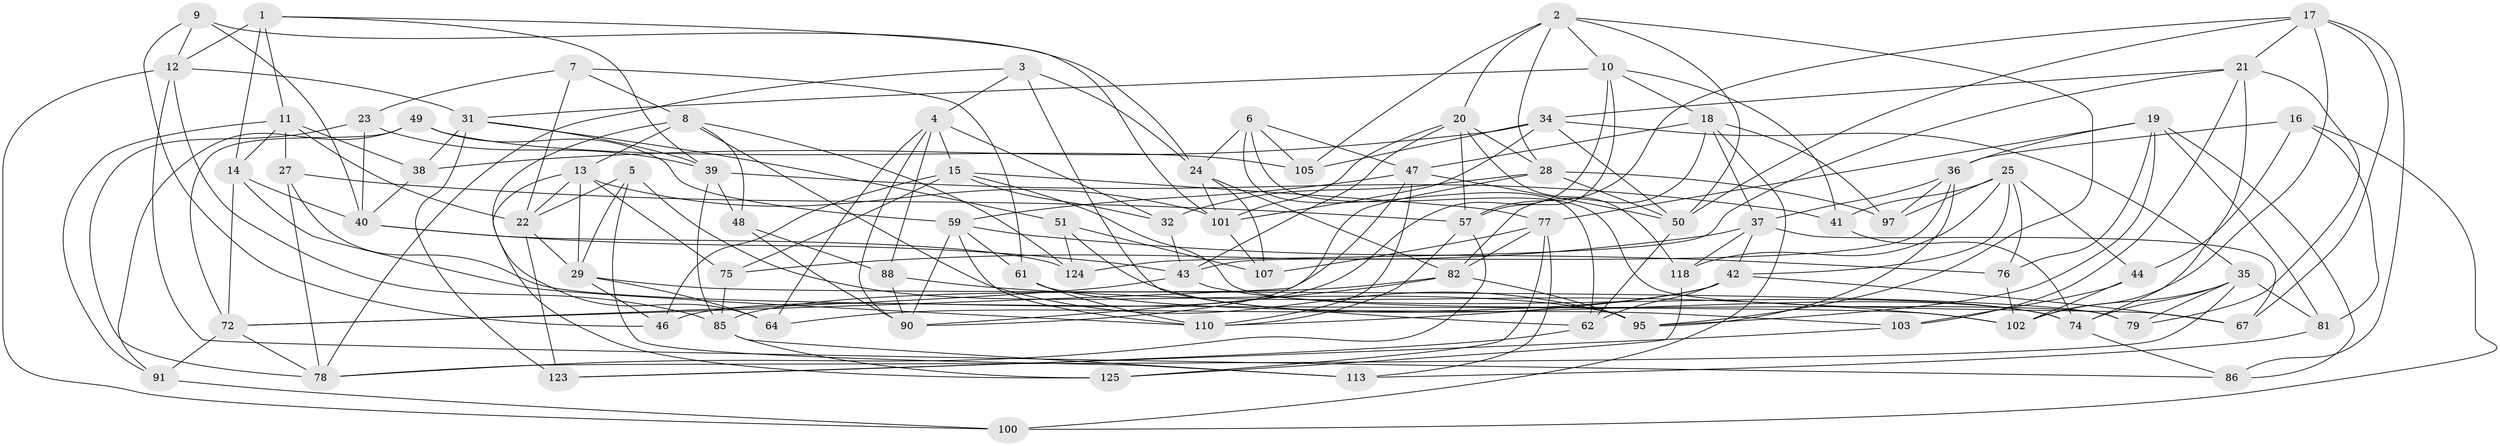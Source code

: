 // original degree distribution, {4: 1.0}
// Generated by graph-tools (version 1.1) at 2025/42/03/06/25 10:42:19]
// undirected, 81 vertices, 206 edges
graph export_dot {
graph [start="1"]
  node [color=gray90,style=filled];
  1 [super="+58"];
  2 [super="+55"];
  3;
  4 [super="+99"];
  5;
  6 [super="+53"];
  7;
  8 [super="+26"];
  9;
  10 [super="+68"];
  11 [super="+33"];
  12 [super="+73"];
  13 [super="+98"];
  14 [super="+83"];
  15 [super="+127"];
  16;
  17 [super="+52"];
  18 [super="+30"];
  19 [super="+109"];
  20 [super="+96"];
  21 [super="+93"];
  22 [super="+56"];
  23;
  24 [super="+45"];
  25 [super="+104"];
  27;
  28 [super="+70"];
  29 [super="+106"];
  31 [super="+115"];
  32;
  34 [super="+80"];
  35 [super="+60"];
  36 [super="+71"];
  37 [super="+120"];
  38;
  39 [super="+92"];
  40 [super="+54"];
  41;
  42 [super="+119"];
  43 [super="+126"];
  44;
  46;
  47 [super="+66"];
  48;
  49;
  50 [super="+69"];
  51;
  57 [super="+94"];
  59 [super="+65"];
  61;
  62 [super="+63"];
  64;
  67;
  72 [super="+108"];
  74 [super="+84"];
  75;
  76;
  77 [super="+117"];
  78 [super="+89"];
  79;
  81;
  82 [super="+121"];
  85 [super="+87"];
  86;
  88;
  90 [super="+112"];
  91;
  95 [super="+116"];
  97;
  100;
  101 [super="+122"];
  102 [super="+111"];
  103;
  105;
  107;
  110 [super="+114"];
  113;
  118;
  123;
  124;
  125;
  1 -- 11;
  1 -- 12;
  1 -- 14 [weight=2];
  1 -- 39;
  1 -- 101;
  2 -- 28;
  2 -- 10;
  2 -- 95;
  2 -- 105;
  2 -- 20;
  2 -- 50;
  3 -- 4;
  3 -- 24;
  3 -- 78;
  3 -- 62;
  4 -- 32;
  4 -- 90;
  4 -- 64;
  4 -- 88;
  4 -- 15;
  5 -- 113;
  5 -- 22;
  5 -- 29;
  5 -- 95;
  6 -- 67;
  6 -- 105;
  6 -- 62 [weight=2];
  6 -- 24;
  6 -- 47;
  7 -- 8;
  7 -- 61;
  7 -- 23;
  7 -- 22;
  8 -- 124;
  8 -- 64;
  8 -- 48;
  8 -- 13;
  8 -- 95;
  9 -- 12;
  9 -- 46;
  9 -- 40;
  9 -- 24;
  10 -- 41;
  10 -- 18;
  10 -- 57;
  10 -- 46;
  10 -- 31;
  11 -- 38;
  11 -- 27;
  11 -- 91;
  11 -- 14;
  11 -- 22;
  12 -- 31;
  12 -- 85;
  12 -- 100;
  12 -- 86;
  13 -- 29;
  13 -- 22;
  13 -- 125;
  13 -- 101;
  13 -- 75;
  14 -- 72;
  14 -- 40;
  14 -- 110;
  15 -- 79;
  15 -- 77;
  15 -- 32;
  15 -- 75;
  15 -- 46;
  16 -- 36;
  16 -- 81;
  16 -- 44;
  16 -- 100;
  17 -- 102;
  17 -- 67;
  17 -- 21;
  17 -- 86;
  17 -- 50;
  17 -- 57;
  18 -- 82;
  18 -- 97;
  18 -- 100;
  18 -- 37;
  18 -- 47;
  19 -- 95;
  19 -- 76;
  19 -- 77;
  19 -- 81;
  19 -- 86;
  19 -- 36;
  20 -- 118;
  20 -- 43;
  20 -- 101;
  20 -- 28;
  20 -- 57;
  21 -- 103;
  21 -- 34;
  21 -- 124;
  21 -- 79;
  21 -- 74;
  22 -- 29;
  22 -- 123;
  23 -- 39;
  23 -- 40;
  23 -- 78;
  24 -- 101;
  24 -- 107;
  24 -- 82;
  25 -- 97;
  25 -- 76;
  25 -- 41;
  25 -- 42;
  25 -- 44;
  25 -- 118;
  27 -- 78;
  27 -- 57;
  27 -- 102;
  28 -- 97;
  28 -- 50;
  28 -- 32;
  28 -- 72;
  29 -- 79;
  29 -- 64;
  29 -- 46;
  31 -- 39;
  31 -- 51;
  31 -- 123;
  31 -- 38;
  32 -- 43;
  34 -- 38;
  34 -- 105;
  34 -- 50;
  34 -- 35;
  34 -- 101;
  35 -- 102;
  35 -- 78;
  35 -- 81;
  35 -- 74;
  35 -- 79;
  36 -- 37;
  36 -- 97;
  36 -- 95;
  36 -- 43;
  37 -- 118;
  37 -- 42;
  37 -- 67;
  37 -- 75;
  38 -- 40;
  39 -- 48;
  39 -- 41;
  39 -- 85;
  40 -- 43;
  40 -- 124;
  41 -- 74;
  42 -- 62;
  42 -- 67;
  42 -- 64;
  42 -- 110;
  43 -- 72;
  43 -- 74;
  44 -- 102;
  44 -- 103;
  47 -- 59;
  47 -- 110;
  47 -- 50;
  47 -- 90;
  48 -- 88;
  48 -- 90;
  49 -- 105;
  49 -- 91;
  49 -- 59;
  49 -- 72;
  50 -- 62;
  51 -- 124;
  51 -- 107;
  51 -- 74;
  57 -- 110;
  57 -- 78;
  59 -- 90;
  59 -- 76;
  59 -- 61;
  59 -- 110;
  61 -- 103;
  61 -- 110;
  62 -- 123;
  72 -- 91;
  72 -- 78;
  74 -- 86;
  75 -- 85;
  76 -- 102;
  77 -- 125;
  77 -- 82;
  77 -- 113;
  77 -- 107;
  81 -- 113;
  82 -- 85;
  82 -- 95;
  82 -- 90;
  85 -- 113;
  85 -- 125;
  88 -- 90;
  88 -- 102;
  91 -- 100;
  101 -- 107;
  103 -- 123;
  118 -- 125;
}
